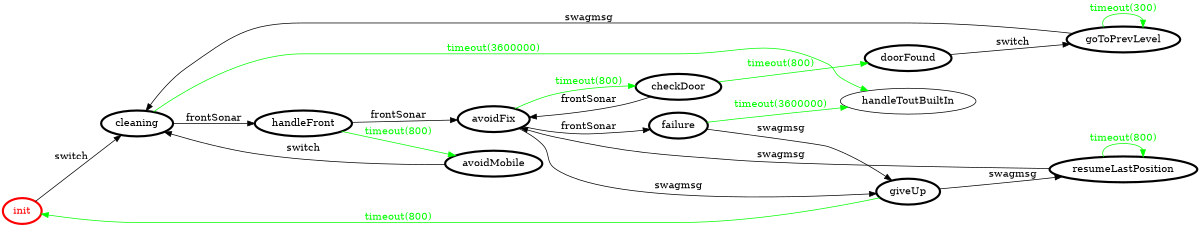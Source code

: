 /*
*
* A GraphViz DOT FSM description 
* Please use a GraphViz visualizer (like http://www.webgraphviz.com)
*  
*/

digraph finite_state_machine {
	rankdir=LR
	size="8,5"
	
	init [ color = red ][ fontcolor = red ][ penwidth = 3 ]
	cleaning [ color = black ][ fontcolor = black ][ penwidth = 3 ]
	avoidFix [ color = black ][ fontcolor = black ][ penwidth = 3 ]
	handleFront [ color = black ][ fontcolor = black ][ penwidth = 3 ]
	failure [ color = black ][ fontcolor = black ][ penwidth = 3 ]
	goToPrevLevel [ color = black ][ fontcolor = black ][ penwidth = 3 ]
	resumeLastPosition [ color = black ][ fontcolor = black ][ penwidth = 3 ]
	checkDoor [ color = black ][ fontcolor = black ][ penwidth = 3 ]
	doorFound [ color = black ][ fontcolor = black ][ penwidth = 3 ]
	giveUp [ color = black ][ fontcolor = black ][ penwidth = 3 ]
	avoidMobile [ color = black ][ fontcolor = black ][ penwidth = 3 ]
	
	cleaning -> handleToutBuiltIn [ label = "timeout(3600000)" ][ color = green ][ fontcolor = green ]
	handleFront -> avoidFix [ label = "frontSonar" ][ color = black ][ fontcolor = black ]
	goToPrevLevel -> goToPrevLevel [ label = "timeout(300)" ][ color = green ][ fontcolor = green ]
	checkDoor -> avoidFix [ label = "frontSonar" ][ color = black ][ fontcolor = black ]
	goToPrevLevel -> cleaning [ label = "swagmsg" ][ color = black ][ fontcolor = black ]
	avoidFix -> failure [ label = "frontSonar" ][ color = black ][ fontcolor = black ]
	avoidMobile -> cleaning [ label = "switch" ][ color = black ][ fontcolor = black ]
	cleaning -> handleFront [ label = "frontSonar" ][ color = black ][ fontcolor = black ]
	avoidFix -> checkDoor [ label = "timeout(800)" ][ color = green ][ fontcolor = green ]
	init -> cleaning [ label = "switch" ][ color = black ][ fontcolor = black ]
	checkDoor -> doorFound [ label = "timeout(800)" ][ color = green ][ fontcolor = green ]
	avoidFix -> giveUp [ label = "swagmsg" ][ color = black ][ fontcolor = black ]
	giveUp -> init [ label = "timeout(800)" ][ color = green ][ fontcolor = green ]
	failure -> handleToutBuiltIn [ label = "timeout(3600000)" ][ color = green ][ fontcolor = green ]
	giveUp -> resumeLastPosition [ label = "swagmsg" ][ color = black ][ fontcolor = black ]
	failure -> giveUp [ label = "swagmsg" ][ color = black ][ fontcolor = black ]
	doorFound -> goToPrevLevel [ label = "switch" ][ color = black ][ fontcolor = black ]
	resumeLastPosition -> avoidFix [ label = "swagmsg" ][ color = black ][ fontcolor = black ]
	resumeLastPosition -> resumeLastPosition [ label = "timeout(800)" ][ color = green ][ fontcolor = green ]
	handleFront -> avoidMobile [ label = "timeout(800)" ][ color = green ][ fontcolor = green ]
}
